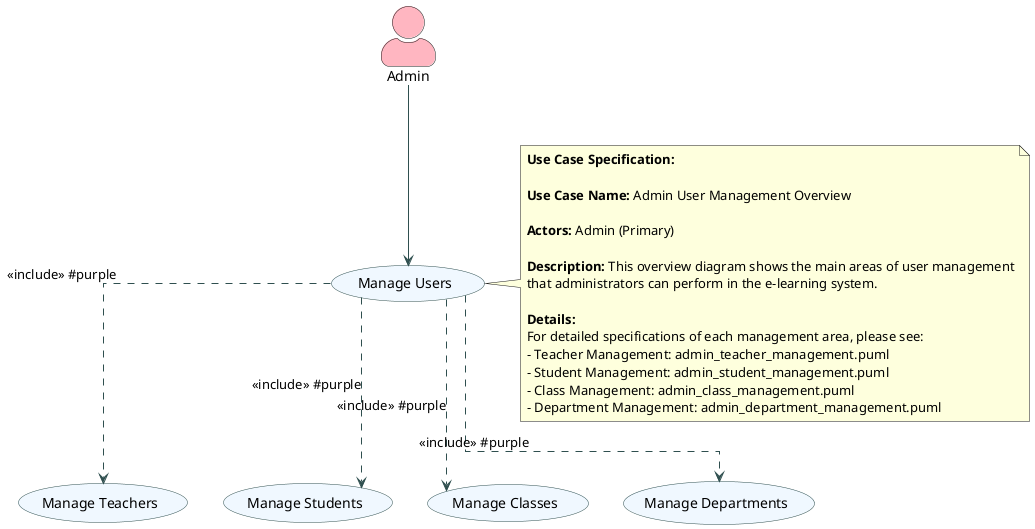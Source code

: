 @startuml
' Admin User Management Overview Use Case Diagram
skinparam usecase {
  BackgroundColor #f0f8ff
  BorderColor #2f4f4f
  ArrowColor #2f4f4f
}

skinparam actorStyle awesome
skinparam linetype ortho

' Define actors
actor "Admin" as admin #lightpink

' Define use cases
usecase "Manage Users" as manageusers
usecase "Manage Teachers" as manageteachers
usecase "Manage Students" as managestudents
usecase "Manage Classes" as manageclasses
usecase "Manage Departments" as managedepartments

' Relationships
admin --> manageusers
manageusers ..> manageteachers : <<include>> #purple
manageusers ..> managestudents : <<include>> #purple
manageusers ..> manageclasses : <<include>> #purple
manageusers ..> managedepartments : <<include>> #purple

' Use case specification documentation
note right of manageusers
  <b>Use Case Specification:</b>
  
  <b>Use Case Name:</b> Admin User Management Overview
  
  <b>Actors:</b> Admin (Primary)
  
  <b>Description:</b> This overview diagram shows the main areas of user management
  that administrators can perform in the e-learning system.
  
  <b>Details:</b>
  For detailed specifications of each management area, please see:
  - Teacher Management: admin_teacher_management.puml
  - Student Management: admin_student_management.puml
  - Class Management: admin_class_management.puml
  - Department Management: admin_department_management.puml
end note
@enduml 